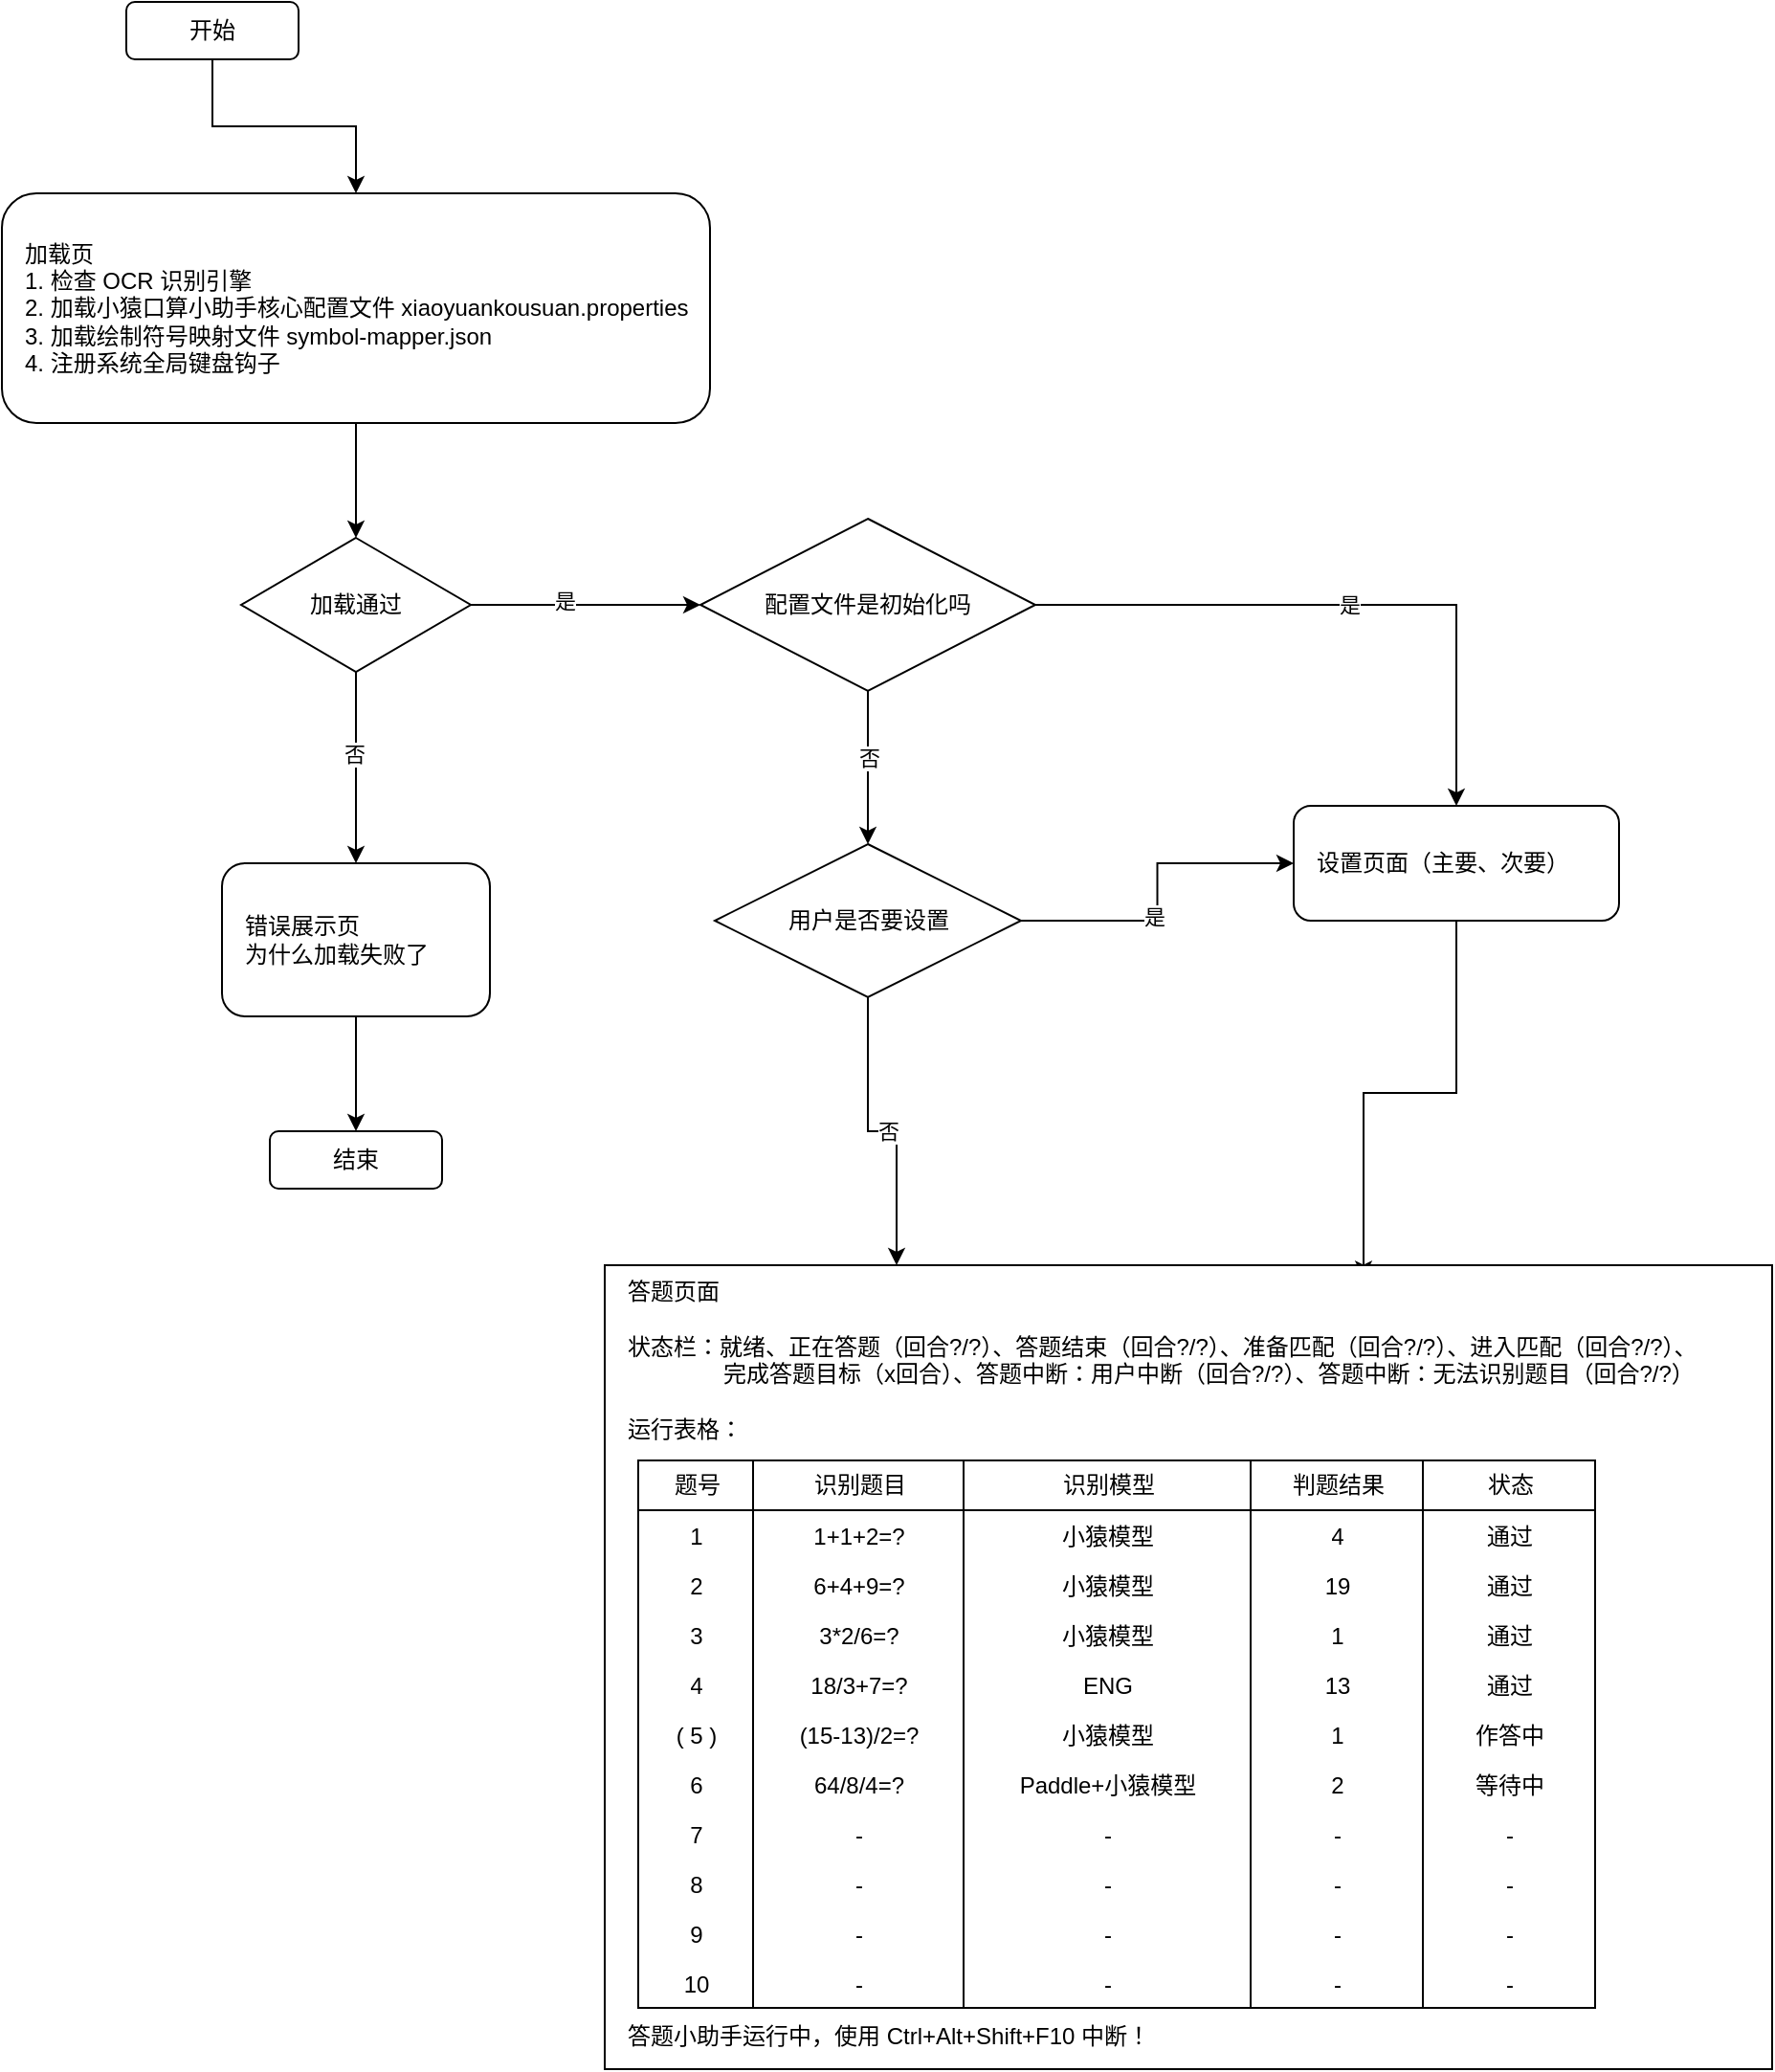 <mxfile version="24.4.6" type="device">
  <diagram name="第 1 页" id="VIQIuGn3ec8fBQR2KspF">
    <mxGraphModel dx="989" dy="582" grid="1" gridSize="10" guides="1" tooltips="1" connect="1" arrows="1" fold="1" page="0" pageScale="1" pageWidth="827" pageHeight="1169" math="0" shadow="0">
      <root>
        <mxCell id="0" />
        <mxCell id="1" parent="0" />
        <mxCell id="X5T_Op0z2veCH_wAgRr7-8" style="edgeStyle=orthogonalEdgeStyle;rounded=0;orthogonalLoop=1;jettySize=auto;html=1;" edge="1" parent="1" source="X5T_Op0z2veCH_wAgRr7-1" target="X5T_Op0z2veCH_wAgRr7-5">
          <mxGeometry relative="1" as="geometry" />
        </mxCell>
        <mxCell id="X5T_Op0z2veCH_wAgRr7-1" value="开始" style="rounded=1;whiteSpace=wrap;html=1;" vertex="1" parent="1">
          <mxGeometry x="200" y="40" width="90" height="30" as="geometry" />
        </mxCell>
        <mxCell id="X5T_Op0z2veCH_wAgRr7-10" style="edgeStyle=orthogonalEdgeStyle;rounded=0;orthogonalLoop=1;jettySize=auto;html=1;" edge="1" parent="1" source="X5T_Op0z2veCH_wAgRr7-5" target="X5T_Op0z2veCH_wAgRr7-7">
          <mxGeometry relative="1" as="geometry" />
        </mxCell>
        <mxCell id="X5T_Op0z2veCH_wAgRr7-5" value="&lt;div&gt;加载页&lt;/div&gt;&lt;div&gt;1. 检查 OCR 识别引擎&lt;/div&gt;&lt;div&gt;2. 加载小猿口算小助手核心配置文件 xiaoyuankousuan.properties&lt;/div&gt;&lt;div&gt;3. 加载绘制符号映射文件 symbol-mapper.json&lt;/div&gt;&lt;div&gt;4. 注册系统全局键盘钩子&lt;/div&gt;" style="rounded=1;whiteSpace=wrap;html=1;align=left;horizontal=1;spacingLeft=10;" vertex="1" parent="1">
          <mxGeometry x="135" y="140" width="370" height="120" as="geometry" />
        </mxCell>
        <mxCell id="X5T_Op0z2veCH_wAgRr7-6" value="结束" style="rounded=1;whiteSpace=wrap;html=1;" vertex="1" parent="1">
          <mxGeometry x="275" y="630" width="90" height="30" as="geometry" />
        </mxCell>
        <mxCell id="X5T_Op0z2veCH_wAgRr7-12" style="edgeStyle=orthogonalEdgeStyle;rounded=0;orthogonalLoop=1;jettySize=auto;html=1;entryX=0.5;entryY=0;entryDx=0;entryDy=0;" edge="1" parent="1" source="X5T_Op0z2veCH_wAgRr7-7" target="X5T_Op0z2veCH_wAgRr7-11">
          <mxGeometry relative="1" as="geometry" />
        </mxCell>
        <mxCell id="X5T_Op0z2veCH_wAgRr7-13" value="否" style="edgeLabel;html=1;align=center;verticalAlign=middle;resizable=0;points=[];" vertex="1" connectable="0" parent="X5T_Op0z2veCH_wAgRr7-12">
          <mxGeometry x="-0.153" y="-1" relative="1" as="geometry">
            <mxPoint as="offset" />
          </mxGeometry>
        </mxCell>
        <mxCell id="X5T_Op0z2veCH_wAgRr7-22" style="edgeStyle=orthogonalEdgeStyle;rounded=0;orthogonalLoop=1;jettySize=auto;html=1;entryX=0;entryY=0.5;entryDx=0;entryDy=0;" edge="1" parent="1" source="X5T_Op0z2veCH_wAgRr7-7" target="X5T_Op0z2veCH_wAgRr7-16">
          <mxGeometry relative="1" as="geometry" />
        </mxCell>
        <mxCell id="X5T_Op0z2veCH_wAgRr7-23" value="是" style="edgeLabel;html=1;align=center;verticalAlign=middle;resizable=0;points=[];" vertex="1" connectable="0" parent="X5T_Op0z2veCH_wAgRr7-22">
          <mxGeometry x="-0.185" y="2" relative="1" as="geometry">
            <mxPoint as="offset" />
          </mxGeometry>
        </mxCell>
        <mxCell id="X5T_Op0z2veCH_wAgRr7-7" value="加载通过" style="rhombus;whiteSpace=wrap;html=1;" vertex="1" parent="1">
          <mxGeometry x="260" y="320" width="120" height="70" as="geometry" />
        </mxCell>
        <mxCell id="X5T_Op0z2veCH_wAgRr7-14" style="edgeStyle=orthogonalEdgeStyle;rounded=0;orthogonalLoop=1;jettySize=auto;html=1;entryX=0.5;entryY=0;entryDx=0;entryDy=0;" edge="1" parent="1" source="X5T_Op0z2veCH_wAgRr7-11" target="X5T_Op0z2veCH_wAgRr7-6">
          <mxGeometry relative="1" as="geometry" />
        </mxCell>
        <mxCell id="X5T_Op0z2veCH_wAgRr7-11" value="错误展示页&lt;div&gt;为什么加载失败了&lt;/div&gt;" style="rounded=1;whiteSpace=wrap;html=1;align=left;verticalAlign=middle;spacingLeft=10;" vertex="1" parent="1">
          <mxGeometry x="250" y="490" width="140" height="80" as="geometry" />
        </mxCell>
        <mxCell id="X5T_Op0z2veCH_wAgRr7-15" value="设置页面（主要、次要）" style="rounded=1;whiteSpace=wrap;html=1;spacingLeft=10;align=left;" vertex="1" parent="1">
          <mxGeometry x="810" y="460" width="170" height="60" as="geometry" />
        </mxCell>
        <mxCell id="X5T_Op0z2veCH_wAgRr7-18" style="edgeStyle=orthogonalEdgeStyle;rounded=0;orthogonalLoop=1;jettySize=auto;html=1;" edge="1" parent="1" source="X5T_Op0z2veCH_wAgRr7-16" target="X5T_Op0z2veCH_wAgRr7-17">
          <mxGeometry relative="1" as="geometry" />
        </mxCell>
        <mxCell id="X5T_Op0z2veCH_wAgRr7-19" value="否" style="edgeLabel;html=1;align=center;verticalAlign=middle;resizable=0;points=[];" vertex="1" connectable="0" parent="X5T_Op0z2veCH_wAgRr7-18">
          <mxGeometry x="-0.119" relative="1" as="geometry">
            <mxPoint as="offset" />
          </mxGeometry>
        </mxCell>
        <mxCell id="X5T_Op0z2veCH_wAgRr7-20" style="edgeStyle=orthogonalEdgeStyle;rounded=0;orthogonalLoop=1;jettySize=auto;html=1;entryX=0.5;entryY=0;entryDx=0;entryDy=0;" edge="1" parent="1" source="X5T_Op0z2veCH_wAgRr7-16" target="X5T_Op0z2veCH_wAgRr7-15">
          <mxGeometry relative="1" as="geometry">
            <Array as="points">
              <mxPoint x="895" y="355" />
            </Array>
          </mxGeometry>
        </mxCell>
        <mxCell id="X5T_Op0z2veCH_wAgRr7-21" value="是" style="edgeLabel;html=1;align=center;verticalAlign=middle;resizable=0;points=[];" vertex="1" connectable="0" parent="X5T_Op0z2veCH_wAgRr7-20">
          <mxGeometry x="0.009" relative="1" as="geometry">
            <mxPoint as="offset" />
          </mxGeometry>
        </mxCell>
        <mxCell id="X5T_Op0z2veCH_wAgRr7-16" value="配置文件是初始化吗" style="rhombus;whiteSpace=wrap;html=1;" vertex="1" parent="1">
          <mxGeometry x="500" y="310" width="175" height="90" as="geometry" />
        </mxCell>
        <mxCell id="X5T_Op0z2veCH_wAgRr7-27" style="edgeStyle=orthogonalEdgeStyle;rounded=0;orthogonalLoop=1;jettySize=auto;html=1;entryX=0.25;entryY=0;entryDx=0;entryDy=0;" edge="1" parent="1" source="X5T_Op0z2veCH_wAgRr7-17" target="X5T_Op0z2veCH_wAgRr7-26">
          <mxGeometry relative="1" as="geometry" />
        </mxCell>
        <mxCell id="X5T_Op0z2veCH_wAgRr7-28" value="否" style="edgeLabel;html=1;align=center;verticalAlign=middle;resizable=0;points=[];" vertex="1" connectable="0" parent="X5T_Op0z2veCH_wAgRr7-27">
          <mxGeometry x="0.035" relative="1" as="geometry">
            <mxPoint as="offset" />
          </mxGeometry>
        </mxCell>
        <mxCell id="X5T_Op0z2veCH_wAgRr7-17" value="用户是否要设置" style="rhombus;whiteSpace=wrap;html=1;" vertex="1" parent="1">
          <mxGeometry x="507.5" y="480" width="160" height="80" as="geometry" />
        </mxCell>
        <mxCell id="X5T_Op0z2veCH_wAgRr7-24" style="edgeStyle=orthogonalEdgeStyle;rounded=0;orthogonalLoop=1;jettySize=auto;html=1;entryX=0;entryY=0.5;entryDx=0;entryDy=0;" edge="1" parent="1" source="X5T_Op0z2veCH_wAgRr7-17" target="X5T_Op0z2veCH_wAgRr7-15">
          <mxGeometry relative="1" as="geometry" />
        </mxCell>
        <mxCell id="X5T_Op0z2veCH_wAgRr7-25" value="是" style="edgeLabel;html=1;align=center;verticalAlign=middle;resizable=0;points=[];" vertex="1" connectable="0" parent="X5T_Op0z2veCH_wAgRr7-24">
          <mxGeometry x="-0.199" y="2" relative="1" as="geometry">
            <mxPoint as="offset" />
          </mxGeometry>
        </mxCell>
        <mxCell id="X5T_Op0z2veCH_wAgRr7-29" style="edgeStyle=orthogonalEdgeStyle;rounded=0;orthogonalLoop=1;jettySize=auto;html=1;entryX=0.65;entryY=0.016;entryDx=0;entryDy=0;entryPerimeter=0;" edge="1" parent="1" source="X5T_Op0z2veCH_wAgRr7-15" target="X5T_Op0z2veCH_wAgRr7-26">
          <mxGeometry relative="1" as="geometry" />
        </mxCell>
        <mxCell id="X5T_Op0z2veCH_wAgRr7-225" value="" style="group" vertex="1" connectable="0" parent="1">
          <mxGeometry x="450" y="700" width="610" height="420" as="geometry" />
        </mxCell>
        <mxCell id="X5T_Op0z2veCH_wAgRr7-26" value="答题页面&lt;div&gt;&lt;br&gt;&lt;/div&gt;&lt;div&gt;状态栏：就绪、正在答题（回合?/?）、答题结束&lt;span style=&quot;background-color: initial;&quot;&gt;（回合?/?）&lt;/span&gt;&lt;span style=&quot;background-color: initial;&quot;&gt;、准备匹配&lt;/span&gt;&lt;span style=&quot;background-color: initial;&quot;&gt;（回合?/?）&lt;/span&gt;&lt;span style=&quot;background-color: initial;&quot;&gt;、进入匹配&lt;/span&gt;&lt;span style=&quot;background-color: initial;&quot;&gt;（回合?/?）&lt;/span&gt;&lt;span style=&quot;background-color: initial;&quot;&gt;、&lt;/span&gt;&lt;/div&gt;&lt;div&gt;&lt;span style=&quot;background-color: initial;&quot;&gt;&amp;nbsp; &amp;nbsp; &amp;nbsp; &amp;nbsp; &amp;nbsp; &amp;nbsp; &amp;nbsp; &amp;nbsp;完成答题目标（x回合）、答题中断：用户中断（回合?/?）、&lt;/span&gt;&lt;span style=&quot;background-color: initial;&quot;&gt;答题中断：无法识别题目（回合?/?）&lt;/span&gt;&lt;/div&gt;&lt;div&gt;&lt;span style=&quot;background-color: initial;&quot;&gt;&lt;br&gt;&lt;/span&gt;&lt;/div&gt;&lt;div&gt;&lt;span style=&quot;background-color: initial;&quot;&gt;运行表格：&lt;/span&gt;&lt;br&gt;&lt;/div&gt;&lt;div&gt;&lt;span style=&quot;background-color: initial;&quot;&gt;&lt;br&gt;&lt;/span&gt;&lt;/div&gt;&lt;div&gt;&lt;br&gt;&lt;/div&gt;&lt;div&gt;&lt;span style=&quot;background-color: initial;&quot;&gt;&lt;br&gt;&lt;/span&gt;&lt;/div&gt;&lt;div&gt;&lt;span style=&quot;background-color: initial;&quot;&gt;&lt;br&gt;&lt;/span&gt;&lt;/div&gt;&lt;div&gt;&lt;span style=&quot;background-color: initial;&quot;&gt;&lt;br&gt;&lt;/span&gt;&lt;/div&gt;&lt;div&gt;&lt;span style=&quot;background-color: initial;&quot;&gt;&lt;br&gt;&lt;/span&gt;&lt;/div&gt;&lt;div&gt;&lt;span style=&quot;background-color: initial;&quot;&gt;&lt;br&gt;&lt;/span&gt;&lt;/div&gt;&lt;div&gt;&lt;span style=&quot;background-color: initial;&quot;&gt;&lt;br&gt;&lt;/span&gt;&lt;/div&gt;&lt;div&gt;&lt;span style=&quot;background-color: initial;&quot;&gt;&lt;br&gt;&lt;/span&gt;&lt;/div&gt;&lt;div&gt;&lt;span style=&quot;background-color: initial;&quot;&gt;&lt;br&gt;&lt;/span&gt;&lt;/div&gt;&lt;div&gt;&lt;span style=&quot;background-color: initial;&quot;&gt;&lt;br&gt;&lt;/span&gt;&lt;/div&gt;&lt;div&gt;&lt;span style=&quot;background-color: initial;&quot;&gt;&lt;br&gt;&lt;/span&gt;&lt;/div&gt;&lt;div&gt;&lt;span style=&quot;background-color: initial;&quot;&gt;&lt;br&gt;&lt;/span&gt;&lt;/div&gt;&lt;div&gt;&lt;span style=&quot;background-color: initial;&quot;&gt;&lt;br&gt;&lt;/span&gt;&lt;/div&gt;&lt;div&gt;&lt;span style=&quot;background-color: initial;&quot;&gt;&lt;br&gt;&lt;/span&gt;&lt;/div&gt;&lt;div&gt;&lt;span style=&quot;background-color: initial;&quot;&gt;&lt;br&gt;&lt;/span&gt;&lt;/div&gt;&lt;div&gt;&lt;span style=&quot;background-color: initial;&quot;&gt;&lt;br&gt;&lt;/span&gt;&lt;/div&gt;&lt;div&gt;&lt;span style=&quot;background-color: initial;&quot;&gt;&lt;br&gt;&lt;/span&gt;&lt;/div&gt;&lt;div&gt;&lt;span style=&quot;background-color: initial;&quot;&gt;&lt;br&gt;&lt;/span&gt;&lt;/div&gt;&lt;div&gt;&lt;span style=&quot;background-color: initial;&quot;&gt;&lt;br&gt;&lt;/span&gt;&lt;/div&gt;&lt;div&gt;&lt;span style=&quot;background-color: initial;&quot;&gt;&lt;br&gt;&lt;/span&gt;&lt;/div&gt;&lt;div&gt;答题小助手运行中，使用 Ctrl+Alt+Shift+F10 中断！&lt;/div&gt;" style="rounded=0;whiteSpace=wrap;html=1;spacingLeft=10;align=left;verticalAlign=top;" vertex="1" parent="X5T_Op0z2veCH_wAgRr7-225">
          <mxGeometry width="610" height="420" as="geometry" />
        </mxCell>
        <mxCell id="X5T_Op0z2veCH_wAgRr7-167" value="题号" style="swimlane;fontStyle=0;childLayout=stackLayout;horizontal=1;startSize=26;fillColor=none;horizontalStack=0;resizeParent=1;resizeParentMax=0;resizeLast=0;collapsible=1;marginBottom=0;html=1;align=center;" vertex="1" parent="X5T_Op0z2veCH_wAgRr7-225">
          <mxGeometry x="17.5" y="102" width="60" height="286" as="geometry" />
        </mxCell>
        <mxCell id="X5T_Op0z2veCH_wAgRr7-168" value="1" style="text;strokeColor=none;fillColor=none;align=center;verticalAlign=top;spacingLeft=4;spacingRight=4;overflow=hidden;rotatable=0;points=[[0,0.5],[1,0.5]];portConstraint=eastwest;whiteSpace=wrap;html=1;" vertex="1" parent="X5T_Op0z2veCH_wAgRr7-167">
          <mxGeometry y="26" width="60" height="26" as="geometry" />
        </mxCell>
        <mxCell id="X5T_Op0z2veCH_wAgRr7-169" value="2" style="text;strokeColor=none;fillColor=none;align=center;verticalAlign=top;spacingLeft=4;spacingRight=4;overflow=hidden;rotatable=0;points=[[0,0.5],[1,0.5]];portConstraint=eastwest;whiteSpace=wrap;html=1;" vertex="1" parent="X5T_Op0z2veCH_wAgRr7-167">
          <mxGeometry y="52" width="60" height="26" as="geometry" />
        </mxCell>
        <mxCell id="X5T_Op0z2veCH_wAgRr7-173" value="3" style="text;strokeColor=none;fillColor=none;align=center;verticalAlign=top;spacingLeft=4;spacingRight=4;overflow=hidden;rotatable=0;points=[[0,0.5],[1,0.5]];portConstraint=eastwest;whiteSpace=wrap;html=1;" vertex="1" parent="X5T_Op0z2veCH_wAgRr7-167">
          <mxGeometry y="78" width="60" height="26" as="geometry" />
        </mxCell>
        <mxCell id="X5T_Op0z2veCH_wAgRr7-174" value="4" style="text;strokeColor=none;fillColor=none;align=center;verticalAlign=top;spacingLeft=4;spacingRight=4;overflow=hidden;rotatable=0;points=[[0,0.5],[1,0.5]];portConstraint=eastwest;whiteSpace=wrap;html=1;" vertex="1" parent="X5T_Op0z2veCH_wAgRr7-167">
          <mxGeometry y="104" width="60" height="26" as="geometry" />
        </mxCell>
        <mxCell id="X5T_Op0z2veCH_wAgRr7-175" value="( 5 )" style="text;strokeColor=none;fillColor=none;align=center;verticalAlign=top;spacingLeft=4;spacingRight=4;overflow=hidden;rotatable=0;points=[[0,0.5],[1,0.5]];portConstraint=eastwest;whiteSpace=wrap;html=1;" vertex="1" parent="X5T_Op0z2veCH_wAgRr7-167">
          <mxGeometry y="130" width="60" height="26" as="geometry" />
        </mxCell>
        <mxCell id="X5T_Op0z2veCH_wAgRr7-172" value="6" style="text;strokeColor=none;fillColor=none;align=center;verticalAlign=top;spacingLeft=4;spacingRight=4;overflow=hidden;rotatable=0;points=[[0,0.5],[1,0.5]];portConstraint=eastwest;whiteSpace=wrap;html=1;" vertex="1" parent="X5T_Op0z2veCH_wAgRr7-167">
          <mxGeometry y="156" width="60" height="26" as="geometry" />
        </mxCell>
        <mxCell id="X5T_Op0z2veCH_wAgRr7-171" value="7" style="text;strokeColor=none;fillColor=none;align=center;verticalAlign=top;spacingLeft=4;spacingRight=4;overflow=hidden;rotatable=0;points=[[0,0.5],[1,0.5]];portConstraint=eastwest;whiteSpace=wrap;html=1;" vertex="1" parent="X5T_Op0z2veCH_wAgRr7-167">
          <mxGeometry y="182" width="60" height="26" as="geometry" />
        </mxCell>
        <mxCell id="X5T_Op0z2veCH_wAgRr7-170" value="8" style="text;strokeColor=none;fillColor=none;align=center;verticalAlign=top;spacingLeft=4;spacingRight=4;overflow=hidden;rotatable=0;points=[[0,0.5],[1,0.5]];portConstraint=eastwest;whiteSpace=wrap;html=1;" vertex="1" parent="X5T_Op0z2veCH_wAgRr7-167">
          <mxGeometry y="208" width="60" height="26" as="geometry" />
        </mxCell>
        <mxCell id="X5T_Op0z2veCH_wAgRr7-178" value="9" style="text;strokeColor=none;fillColor=none;align=center;verticalAlign=top;spacingLeft=4;spacingRight=4;overflow=hidden;rotatable=0;points=[[0,0.5],[1,0.5]];portConstraint=eastwest;whiteSpace=wrap;html=1;" vertex="1" parent="X5T_Op0z2veCH_wAgRr7-167">
          <mxGeometry y="234" width="60" height="26" as="geometry" />
        </mxCell>
        <mxCell id="X5T_Op0z2veCH_wAgRr7-177" value="10" style="text;strokeColor=none;fillColor=none;align=center;verticalAlign=top;spacingLeft=4;spacingRight=4;overflow=hidden;rotatable=0;points=[[0,0.5],[1,0.5]];portConstraint=eastwest;whiteSpace=wrap;html=1;" vertex="1" parent="X5T_Op0z2veCH_wAgRr7-167">
          <mxGeometry y="260" width="60" height="26" as="geometry" />
        </mxCell>
        <mxCell id="X5T_Op0z2veCH_wAgRr7-179" value="识别题目" style="swimlane;fontStyle=0;childLayout=stackLayout;horizontal=1;startSize=26;fillColor=none;horizontalStack=0;resizeParent=1;resizeParentMax=0;resizeLast=0;collapsible=1;marginBottom=0;html=1;align=center;swimlaneFillColor=none;strokeColor=default;swimlaneLine=1;glass=0;rounded=0;shadow=0;" vertex="1" parent="X5T_Op0z2veCH_wAgRr7-225">
          <mxGeometry x="77.5" y="102" width="110" height="286" as="geometry">
            <mxRectangle x="490" y="1090" width="90" height="30" as="alternateBounds" />
          </mxGeometry>
        </mxCell>
        <mxCell id="X5T_Op0z2veCH_wAgRr7-180" value="1+1+2=?" style="text;strokeColor=none;fillColor=none;align=center;verticalAlign=top;spacingLeft=4;spacingRight=4;overflow=hidden;rotatable=0;points=[[0,0.5],[1,0.5]];portConstraint=eastwest;whiteSpace=wrap;html=1;" vertex="1" parent="X5T_Op0z2veCH_wAgRr7-179">
          <mxGeometry y="26" width="110" height="26" as="geometry" />
        </mxCell>
        <mxCell id="X5T_Op0z2veCH_wAgRr7-181" value="6+4+9=?" style="text;strokeColor=none;fillColor=none;align=center;verticalAlign=top;spacingLeft=4;spacingRight=4;overflow=hidden;rotatable=0;points=[[0,0.5],[1,0.5]];portConstraint=eastwest;whiteSpace=wrap;html=1;" vertex="1" parent="X5T_Op0z2veCH_wAgRr7-179">
          <mxGeometry y="52" width="110" height="26" as="geometry" />
        </mxCell>
        <mxCell id="X5T_Op0z2veCH_wAgRr7-182" value="3*2/6=?" style="text;strokeColor=none;fillColor=none;align=center;verticalAlign=top;spacingLeft=4;spacingRight=4;overflow=hidden;rotatable=0;points=[[0,0.5],[1,0.5]];portConstraint=eastwest;whiteSpace=wrap;html=1;" vertex="1" parent="X5T_Op0z2veCH_wAgRr7-179">
          <mxGeometry y="78" width="110" height="26" as="geometry" />
        </mxCell>
        <mxCell id="X5T_Op0z2veCH_wAgRr7-183" value="18/3+7=?" style="text;strokeColor=none;fillColor=none;align=center;verticalAlign=top;spacingLeft=4;spacingRight=4;overflow=hidden;rotatable=0;points=[[0,0.5],[1,0.5]];portConstraint=eastwest;whiteSpace=wrap;html=1;" vertex="1" parent="X5T_Op0z2veCH_wAgRr7-179">
          <mxGeometry y="104" width="110" height="26" as="geometry" />
        </mxCell>
        <mxCell id="X5T_Op0z2veCH_wAgRr7-184" value="(15-13)/2=?" style="text;strokeColor=none;fillColor=none;align=center;verticalAlign=top;spacingLeft=4;spacingRight=4;overflow=hidden;rotatable=0;points=[[0,0.5],[1,0.5]];portConstraint=eastwest;whiteSpace=wrap;html=1;" vertex="1" parent="X5T_Op0z2veCH_wAgRr7-179">
          <mxGeometry y="130" width="110" height="26" as="geometry" />
        </mxCell>
        <mxCell id="X5T_Op0z2veCH_wAgRr7-185" value="64/8/4=?" style="text;strokeColor=none;fillColor=none;align=center;verticalAlign=top;spacingLeft=4;spacingRight=4;overflow=hidden;rotatable=0;points=[[0,0.5],[1,0.5]];portConstraint=eastwest;whiteSpace=wrap;html=1;" vertex="1" parent="X5T_Op0z2veCH_wAgRr7-179">
          <mxGeometry y="156" width="110" height="26" as="geometry" />
        </mxCell>
        <mxCell id="X5T_Op0z2veCH_wAgRr7-186" value="-" style="text;strokeColor=none;fillColor=none;align=center;verticalAlign=top;spacingLeft=4;spacingRight=4;overflow=hidden;rotatable=0;points=[[0,0.5],[1,0.5]];portConstraint=eastwest;whiteSpace=wrap;html=1;" vertex="1" parent="X5T_Op0z2veCH_wAgRr7-179">
          <mxGeometry y="182" width="110" height="26" as="geometry" />
        </mxCell>
        <mxCell id="X5T_Op0z2veCH_wAgRr7-187" value="-" style="text;strokeColor=none;fillColor=none;align=center;verticalAlign=top;spacingLeft=4;spacingRight=4;overflow=hidden;rotatable=0;points=[[0,0.5],[1,0.5]];portConstraint=eastwest;whiteSpace=wrap;html=1;" vertex="1" parent="X5T_Op0z2veCH_wAgRr7-179">
          <mxGeometry y="208" width="110" height="26" as="geometry" />
        </mxCell>
        <mxCell id="X5T_Op0z2veCH_wAgRr7-188" value="-" style="text;strokeColor=none;fillColor=none;align=center;verticalAlign=top;spacingLeft=4;spacingRight=4;overflow=hidden;rotatable=0;points=[[0,0.5],[1,0.5]];portConstraint=eastwest;whiteSpace=wrap;html=1;" vertex="1" parent="X5T_Op0z2veCH_wAgRr7-179">
          <mxGeometry y="234" width="110" height="26" as="geometry" />
        </mxCell>
        <mxCell id="X5T_Op0z2veCH_wAgRr7-189" value="-" style="text;strokeColor=none;fillColor=none;align=center;verticalAlign=top;spacingLeft=4;spacingRight=4;overflow=hidden;rotatable=0;points=[[0,0.5],[1,0.5]];portConstraint=eastwest;whiteSpace=wrap;html=1;" vertex="1" parent="X5T_Op0z2veCH_wAgRr7-179">
          <mxGeometry y="260" width="110" height="26" as="geometry" />
        </mxCell>
        <mxCell id="X5T_Op0z2veCH_wAgRr7-191" value="判题结果" style="swimlane;fontStyle=0;childLayout=stackLayout;horizontal=1;startSize=26;fillColor=none;horizontalStack=0;resizeParent=1;resizeParentMax=0;resizeLast=0;collapsible=1;marginBottom=0;html=1;align=center;" vertex="1" parent="X5T_Op0z2veCH_wAgRr7-225">
          <mxGeometry x="337.5" y="102" width="90" height="286" as="geometry" />
        </mxCell>
        <mxCell id="X5T_Op0z2veCH_wAgRr7-192" value="4" style="text;strokeColor=none;fillColor=none;align=center;verticalAlign=top;spacingLeft=4;spacingRight=4;overflow=hidden;rotatable=0;points=[[0,0.5],[1,0.5]];portConstraint=eastwest;whiteSpace=wrap;html=1;" vertex="1" parent="X5T_Op0z2veCH_wAgRr7-191">
          <mxGeometry y="26" width="90" height="26" as="geometry" />
        </mxCell>
        <mxCell id="X5T_Op0z2veCH_wAgRr7-193" value="19" style="text;strokeColor=none;fillColor=none;align=center;verticalAlign=top;spacingLeft=4;spacingRight=4;overflow=hidden;rotatable=0;points=[[0,0.5],[1,0.5]];portConstraint=eastwest;whiteSpace=wrap;html=1;" vertex="1" parent="X5T_Op0z2veCH_wAgRr7-191">
          <mxGeometry y="52" width="90" height="26" as="geometry" />
        </mxCell>
        <mxCell id="X5T_Op0z2veCH_wAgRr7-194" value="1" style="text;strokeColor=none;fillColor=none;align=center;verticalAlign=top;spacingLeft=4;spacingRight=4;overflow=hidden;rotatable=0;points=[[0,0.5],[1,0.5]];portConstraint=eastwest;whiteSpace=wrap;html=1;" vertex="1" parent="X5T_Op0z2veCH_wAgRr7-191">
          <mxGeometry y="78" width="90" height="26" as="geometry" />
        </mxCell>
        <mxCell id="X5T_Op0z2veCH_wAgRr7-195" value="13" style="text;strokeColor=none;fillColor=none;align=center;verticalAlign=top;spacingLeft=4;spacingRight=4;overflow=hidden;rotatable=0;points=[[0,0.5],[1,0.5]];portConstraint=eastwest;whiteSpace=wrap;html=1;" vertex="1" parent="X5T_Op0z2veCH_wAgRr7-191">
          <mxGeometry y="104" width="90" height="26" as="geometry" />
        </mxCell>
        <mxCell id="X5T_Op0z2veCH_wAgRr7-196" value="1" style="text;strokeColor=none;fillColor=none;align=center;verticalAlign=top;spacingLeft=4;spacingRight=4;overflow=hidden;rotatable=0;points=[[0,0.5],[1,0.5]];portConstraint=eastwest;whiteSpace=wrap;html=1;" vertex="1" parent="X5T_Op0z2veCH_wAgRr7-191">
          <mxGeometry y="130" width="90" height="26" as="geometry" />
        </mxCell>
        <mxCell id="X5T_Op0z2veCH_wAgRr7-197" value="2" style="text;strokeColor=none;fillColor=none;align=center;verticalAlign=top;spacingLeft=4;spacingRight=4;overflow=hidden;rotatable=0;points=[[0,0.5],[1,0.5]];portConstraint=eastwest;whiteSpace=wrap;html=1;" vertex="1" parent="X5T_Op0z2veCH_wAgRr7-191">
          <mxGeometry y="156" width="90" height="26" as="geometry" />
        </mxCell>
        <mxCell id="X5T_Op0z2veCH_wAgRr7-198" value="-" style="text;strokeColor=none;fillColor=none;align=center;verticalAlign=top;spacingLeft=4;spacingRight=4;overflow=hidden;rotatable=0;points=[[0,0.5],[1,0.5]];portConstraint=eastwest;whiteSpace=wrap;html=1;" vertex="1" parent="X5T_Op0z2veCH_wAgRr7-191">
          <mxGeometry y="182" width="90" height="26" as="geometry" />
        </mxCell>
        <mxCell id="X5T_Op0z2veCH_wAgRr7-199" value="-" style="text;strokeColor=none;fillColor=none;align=center;verticalAlign=top;spacingLeft=4;spacingRight=4;overflow=hidden;rotatable=0;points=[[0,0.5],[1,0.5]];portConstraint=eastwest;whiteSpace=wrap;html=1;" vertex="1" parent="X5T_Op0z2veCH_wAgRr7-191">
          <mxGeometry y="208" width="90" height="26" as="geometry" />
        </mxCell>
        <mxCell id="X5T_Op0z2veCH_wAgRr7-200" value="-" style="text;strokeColor=none;fillColor=none;align=center;verticalAlign=top;spacingLeft=4;spacingRight=4;overflow=hidden;rotatable=0;points=[[0,0.5],[1,0.5]];portConstraint=eastwest;whiteSpace=wrap;html=1;" vertex="1" parent="X5T_Op0z2veCH_wAgRr7-191">
          <mxGeometry y="234" width="90" height="26" as="geometry" />
        </mxCell>
        <mxCell id="X5T_Op0z2veCH_wAgRr7-201" value="-" style="text;strokeColor=none;fillColor=none;align=center;verticalAlign=top;spacingLeft=4;spacingRight=4;overflow=hidden;rotatable=0;points=[[0,0.5],[1,0.5]];portConstraint=eastwest;whiteSpace=wrap;html=1;" vertex="1" parent="X5T_Op0z2veCH_wAgRr7-191">
          <mxGeometry y="260" width="90" height="26" as="geometry" />
        </mxCell>
        <mxCell id="X5T_Op0z2veCH_wAgRr7-202" value="状态" style="swimlane;fontStyle=0;childLayout=stackLayout;horizontal=1;startSize=26;fillColor=none;horizontalStack=0;resizeParent=1;resizeParentMax=0;resizeLast=0;collapsible=1;marginBottom=0;html=1;align=center;" vertex="1" parent="X5T_Op0z2veCH_wAgRr7-225">
          <mxGeometry x="427.5" y="102" width="90" height="286" as="geometry" />
        </mxCell>
        <mxCell id="X5T_Op0z2veCH_wAgRr7-203" value="通过" style="text;strokeColor=none;fillColor=none;align=center;verticalAlign=top;spacingLeft=4;spacingRight=4;overflow=hidden;rotatable=0;points=[[0,0.5],[1,0.5]];portConstraint=eastwest;whiteSpace=wrap;html=1;" vertex="1" parent="X5T_Op0z2veCH_wAgRr7-202">
          <mxGeometry y="26" width="90" height="26" as="geometry" />
        </mxCell>
        <mxCell id="X5T_Op0z2veCH_wAgRr7-204" value="通过" style="text;strokeColor=none;fillColor=none;align=center;verticalAlign=top;spacingLeft=4;spacingRight=4;overflow=hidden;rotatable=0;points=[[0,0.5],[1,0.5]];portConstraint=eastwest;whiteSpace=wrap;html=1;" vertex="1" parent="X5T_Op0z2veCH_wAgRr7-202">
          <mxGeometry y="52" width="90" height="26" as="geometry" />
        </mxCell>
        <mxCell id="X5T_Op0z2veCH_wAgRr7-205" value="通过" style="text;strokeColor=none;fillColor=none;align=center;verticalAlign=top;spacingLeft=4;spacingRight=4;overflow=hidden;rotatable=0;points=[[0,0.5],[1,0.5]];portConstraint=eastwest;whiteSpace=wrap;html=1;" vertex="1" parent="X5T_Op0z2veCH_wAgRr7-202">
          <mxGeometry y="78" width="90" height="26" as="geometry" />
        </mxCell>
        <mxCell id="X5T_Op0z2veCH_wAgRr7-206" value="通过" style="text;strokeColor=none;fillColor=none;align=center;verticalAlign=top;spacingLeft=4;spacingRight=4;overflow=hidden;rotatable=0;points=[[0,0.5],[1,0.5]];portConstraint=eastwest;whiteSpace=wrap;html=1;" vertex="1" parent="X5T_Op0z2veCH_wAgRr7-202">
          <mxGeometry y="104" width="90" height="26" as="geometry" />
        </mxCell>
        <mxCell id="X5T_Op0z2veCH_wAgRr7-207" value="作答中" style="text;strokeColor=none;fillColor=none;align=center;verticalAlign=top;spacingLeft=4;spacingRight=4;overflow=hidden;rotatable=0;points=[[0,0.5],[1,0.5]];portConstraint=eastwest;whiteSpace=wrap;html=1;" vertex="1" parent="X5T_Op0z2veCH_wAgRr7-202">
          <mxGeometry y="130" width="90" height="26" as="geometry" />
        </mxCell>
        <mxCell id="X5T_Op0z2veCH_wAgRr7-208" value="等待中" style="text;strokeColor=none;fillColor=none;align=center;verticalAlign=top;spacingLeft=4;spacingRight=4;overflow=hidden;rotatable=0;points=[[0,0.5],[1,0.5]];portConstraint=eastwest;whiteSpace=wrap;html=1;" vertex="1" parent="X5T_Op0z2veCH_wAgRr7-202">
          <mxGeometry y="156" width="90" height="26" as="geometry" />
        </mxCell>
        <mxCell id="X5T_Op0z2veCH_wAgRr7-209" value="-" style="text;strokeColor=none;fillColor=none;align=center;verticalAlign=top;spacingLeft=4;spacingRight=4;overflow=hidden;rotatable=0;points=[[0,0.5],[1,0.5]];portConstraint=eastwest;whiteSpace=wrap;html=1;" vertex="1" parent="X5T_Op0z2veCH_wAgRr7-202">
          <mxGeometry y="182" width="90" height="26" as="geometry" />
        </mxCell>
        <mxCell id="X5T_Op0z2veCH_wAgRr7-210" value="-" style="text;strokeColor=none;fillColor=none;align=center;verticalAlign=top;spacingLeft=4;spacingRight=4;overflow=hidden;rotatable=0;points=[[0,0.5],[1,0.5]];portConstraint=eastwest;whiteSpace=wrap;html=1;" vertex="1" parent="X5T_Op0z2veCH_wAgRr7-202">
          <mxGeometry y="208" width="90" height="26" as="geometry" />
        </mxCell>
        <mxCell id="X5T_Op0z2veCH_wAgRr7-211" value="-" style="text;strokeColor=none;fillColor=none;align=center;verticalAlign=top;spacingLeft=4;spacingRight=4;overflow=hidden;rotatable=0;points=[[0,0.5],[1,0.5]];portConstraint=eastwest;whiteSpace=wrap;html=1;" vertex="1" parent="X5T_Op0z2veCH_wAgRr7-202">
          <mxGeometry y="234" width="90" height="26" as="geometry" />
        </mxCell>
        <mxCell id="X5T_Op0z2veCH_wAgRr7-212" value="-" style="text;strokeColor=none;fillColor=none;align=center;verticalAlign=top;spacingLeft=4;spacingRight=4;overflow=hidden;rotatable=0;points=[[0,0.5],[1,0.5]];portConstraint=eastwest;whiteSpace=wrap;html=1;" vertex="1" parent="X5T_Op0z2veCH_wAgRr7-202">
          <mxGeometry y="260" width="90" height="26" as="geometry" />
        </mxCell>
        <mxCell id="X5T_Op0z2veCH_wAgRr7-213" value="识别模型" style="swimlane;fontStyle=0;childLayout=stackLayout;horizontal=1;startSize=26;fillColor=none;horizontalStack=0;resizeParent=1;resizeParentMax=0;resizeLast=0;collapsible=1;marginBottom=0;html=1;align=center;" vertex="1" parent="X5T_Op0z2veCH_wAgRr7-225">
          <mxGeometry x="187.5" y="102" width="150" height="286" as="geometry" />
        </mxCell>
        <mxCell id="X5T_Op0z2veCH_wAgRr7-214" value="小猿模型" style="text;strokeColor=none;fillColor=none;align=center;verticalAlign=top;spacingLeft=4;spacingRight=4;overflow=hidden;rotatable=0;points=[[0,0.5],[1,0.5]];portConstraint=eastwest;whiteSpace=wrap;html=1;" vertex="1" parent="X5T_Op0z2veCH_wAgRr7-213">
          <mxGeometry y="26" width="150" height="26" as="geometry" />
        </mxCell>
        <mxCell id="X5T_Op0z2veCH_wAgRr7-215" value="小猿模型" style="text;strokeColor=none;fillColor=none;align=center;verticalAlign=top;spacingLeft=4;spacingRight=4;overflow=hidden;rotatable=0;points=[[0,0.5],[1,0.5]];portConstraint=eastwest;whiteSpace=wrap;html=1;" vertex="1" parent="X5T_Op0z2veCH_wAgRr7-213">
          <mxGeometry y="52" width="150" height="26" as="geometry" />
        </mxCell>
        <mxCell id="X5T_Op0z2veCH_wAgRr7-216" value="小猿模型" style="text;strokeColor=none;fillColor=none;align=center;verticalAlign=top;spacingLeft=4;spacingRight=4;overflow=hidden;rotatable=0;points=[[0,0.5],[1,0.5]];portConstraint=eastwest;whiteSpace=wrap;html=1;" vertex="1" parent="X5T_Op0z2veCH_wAgRr7-213">
          <mxGeometry y="78" width="150" height="26" as="geometry" />
        </mxCell>
        <mxCell id="X5T_Op0z2veCH_wAgRr7-217" value="ENG" style="text;strokeColor=none;fillColor=none;align=center;verticalAlign=top;spacingLeft=4;spacingRight=4;overflow=hidden;rotatable=0;points=[[0,0.5],[1,0.5]];portConstraint=eastwest;whiteSpace=wrap;html=1;" vertex="1" parent="X5T_Op0z2veCH_wAgRr7-213">
          <mxGeometry y="104" width="150" height="26" as="geometry" />
        </mxCell>
        <mxCell id="X5T_Op0z2veCH_wAgRr7-218" value="小猿模型" style="text;strokeColor=none;fillColor=none;align=center;verticalAlign=top;spacingLeft=4;spacingRight=4;overflow=hidden;rotatable=0;points=[[0,0.5],[1,0.5]];portConstraint=eastwest;whiteSpace=wrap;html=1;" vertex="1" parent="X5T_Op0z2veCH_wAgRr7-213">
          <mxGeometry y="130" width="150" height="26" as="geometry" />
        </mxCell>
        <mxCell id="X5T_Op0z2veCH_wAgRr7-219" value="Paddle+小猿模型" style="text;strokeColor=none;fillColor=none;align=center;verticalAlign=top;spacingLeft=4;spacingRight=4;overflow=hidden;rotatable=0;points=[[0,0.5],[1,0.5]];portConstraint=eastwest;whiteSpace=wrap;html=1;" vertex="1" parent="X5T_Op0z2veCH_wAgRr7-213">
          <mxGeometry y="156" width="150" height="26" as="geometry" />
        </mxCell>
        <mxCell id="X5T_Op0z2veCH_wAgRr7-220" value="-" style="text;strokeColor=none;fillColor=none;align=center;verticalAlign=top;spacingLeft=4;spacingRight=4;overflow=hidden;rotatable=0;points=[[0,0.5],[1,0.5]];portConstraint=eastwest;whiteSpace=wrap;html=1;" vertex="1" parent="X5T_Op0z2veCH_wAgRr7-213">
          <mxGeometry y="182" width="150" height="26" as="geometry" />
        </mxCell>
        <mxCell id="X5T_Op0z2veCH_wAgRr7-221" value="-" style="text;strokeColor=none;fillColor=none;align=center;verticalAlign=top;spacingLeft=4;spacingRight=4;overflow=hidden;rotatable=0;points=[[0,0.5],[1,0.5]];portConstraint=eastwest;whiteSpace=wrap;html=1;" vertex="1" parent="X5T_Op0z2veCH_wAgRr7-213">
          <mxGeometry y="208" width="150" height="26" as="geometry" />
        </mxCell>
        <mxCell id="X5T_Op0z2veCH_wAgRr7-222" value="-" style="text;strokeColor=none;fillColor=none;align=center;verticalAlign=top;spacingLeft=4;spacingRight=4;overflow=hidden;rotatable=0;points=[[0,0.5],[1,0.5]];portConstraint=eastwest;whiteSpace=wrap;html=1;" vertex="1" parent="X5T_Op0z2veCH_wAgRr7-213">
          <mxGeometry y="234" width="150" height="26" as="geometry" />
        </mxCell>
        <mxCell id="X5T_Op0z2veCH_wAgRr7-223" value="-" style="text;strokeColor=none;fillColor=none;align=center;verticalAlign=top;spacingLeft=4;spacingRight=4;overflow=hidden;rotatable=0;points=[[0,0.5],[1,0.5]];portConstraint=eastwest;whiteSpace=wrap;html=1;" vertex="1" parent="X5T_Op0z2veCH_wAgRr7-213">
          <mxGeometry y="260" width="150" height="26" as="geometry" />
        </mxCell>
      </root>
    </mxGraphModel>
  </diagram>
</mxfile>

